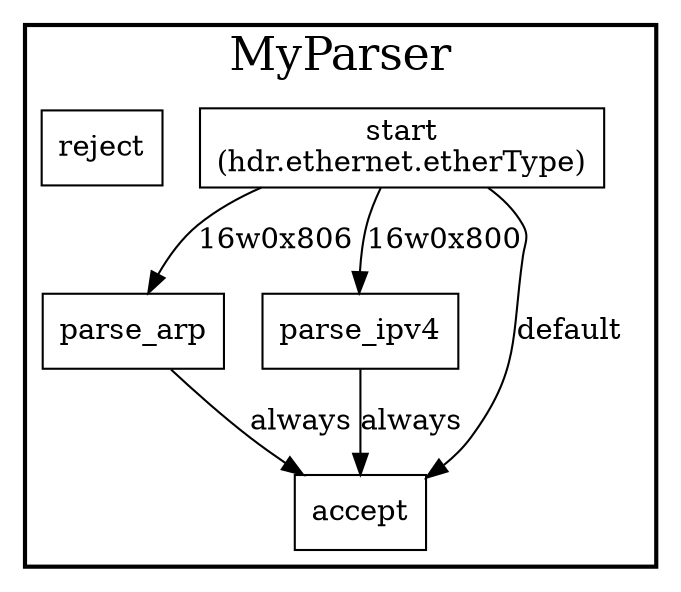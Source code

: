 digraph MyParser {
subgraph clusterMyParser {
graph [
fontsize="22pt", label=MyParser, style=bold];
0[label="start
(hdr.ethernet.etherType)", margin="", shape=rectangle, style=solid];
1[label=parse_arp, margin="", shape=rectangle, style=solid];
2[label=parse_ipv4, margin="", shape=rectangle, style=solid];
3[label=accept, margin="", shape=rectangle, style=solid];
4[label=reject, margin="", shape=rectangle, style=solid];
0 -> 1[label="16w0x806"];
0 -> 2[label="16w0x800"];
0 -> 3[label=default];
1 -> 3[label=always];
2 -> 3[label=always];
}
}
